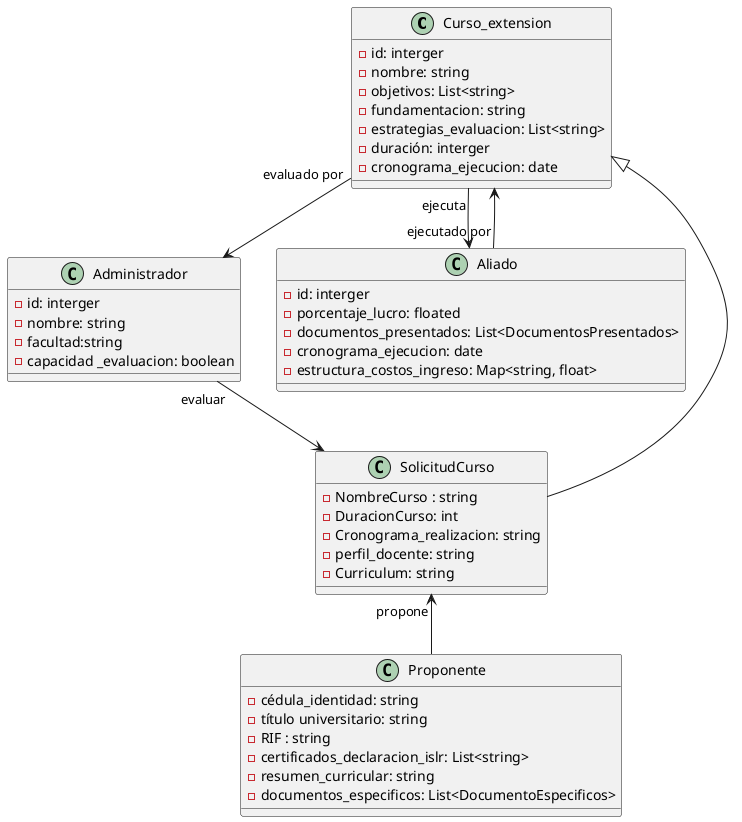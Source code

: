 @startuml Reto07
/'Crear una primera versión de diagrama de clases del modelo del dominio del proyecto. Para lograr esto puede seguir los siguientes pasos:
1.Listar a lo sumo cuatro (4) clases conceptuales candidatas
2.Representarlas en un diagrama de clases
3.Añadir las asociaciones necesarias para registrar las relaciones importantes
4.Añadir los atributos necesarios para satisfacer los requisitos de información

Para identificar las clases conceptuales puede utilizar alguna de las siguientes técnicas:
1.Descripción Informal
2.Análisis clásico
3.Análisis del Dominio
'/
/'Clases conceptuales: 
Curso de extensión: solución propuesta por la DEU, siendo estas formaciones especiales de interés general dirigidos a la ampliación del conocimiento técnico y profesional, de habilidades u oficios y hasta para el crecimiento cultural, social y personal, no conducente al reconocimiento de créditos académicos.
Proponente: Persona natural o jurídica la cual puede proponer cursos de extensión 
Administrador:  Representa a la DEU o a la coordinación de extensión de Facultad quienes evalúan y aprueban el curso de extensión.
Aliado: puede proponer y ejecutar varios cursos de extensión.
Solicitud Curso: solicitud del curso propuesto por el proponente y evaluado por el administrador
'/
class Curso_extension{
- id: interger
- nombre: string
- objetivos: List<string>
- fundamentacion: string
- estrategias_evaluacion: List<string>
- duración: interger
- cronograma_ejecucion: date
}

class Proponente {
- cédula_identidad: string
- título universitario: string
- RIF : string
- certificados_declaracion_islr: List<string>
- resumen_curricular: string
- documentos_especificos: List<DocumentoEspecificos>
}

class Administrador {
- id: interger
- nombre: string
- facultad:string
- capacidad _evaluacion: boolean
}

class Aliado {
- id: interger
- porcentaje_lucro: floated
- documentos_presentados: List<DocumentosPresentados>
- cronograma_ejecucion: date
- estructura_costos_ingreso: Map<string, float>
}

class SolicitudCurso{
-NombreCurso : string
-DuracionCurso: int
-Cronograma_realizacion: string
-perfil_docente: string
-Curriculum: string
}
SolicitudCurso "propone"<-- Proponente
Administrador "evaluar"--> SolicitudCurso
Curso_extension "evaluado por" --> Administrador
Curso_extension "ejecuta" --> Aliado
Aliado "ejecutado por"--> Curso_extension
SolicitudCurso --|> Curso_extension
@enduml
